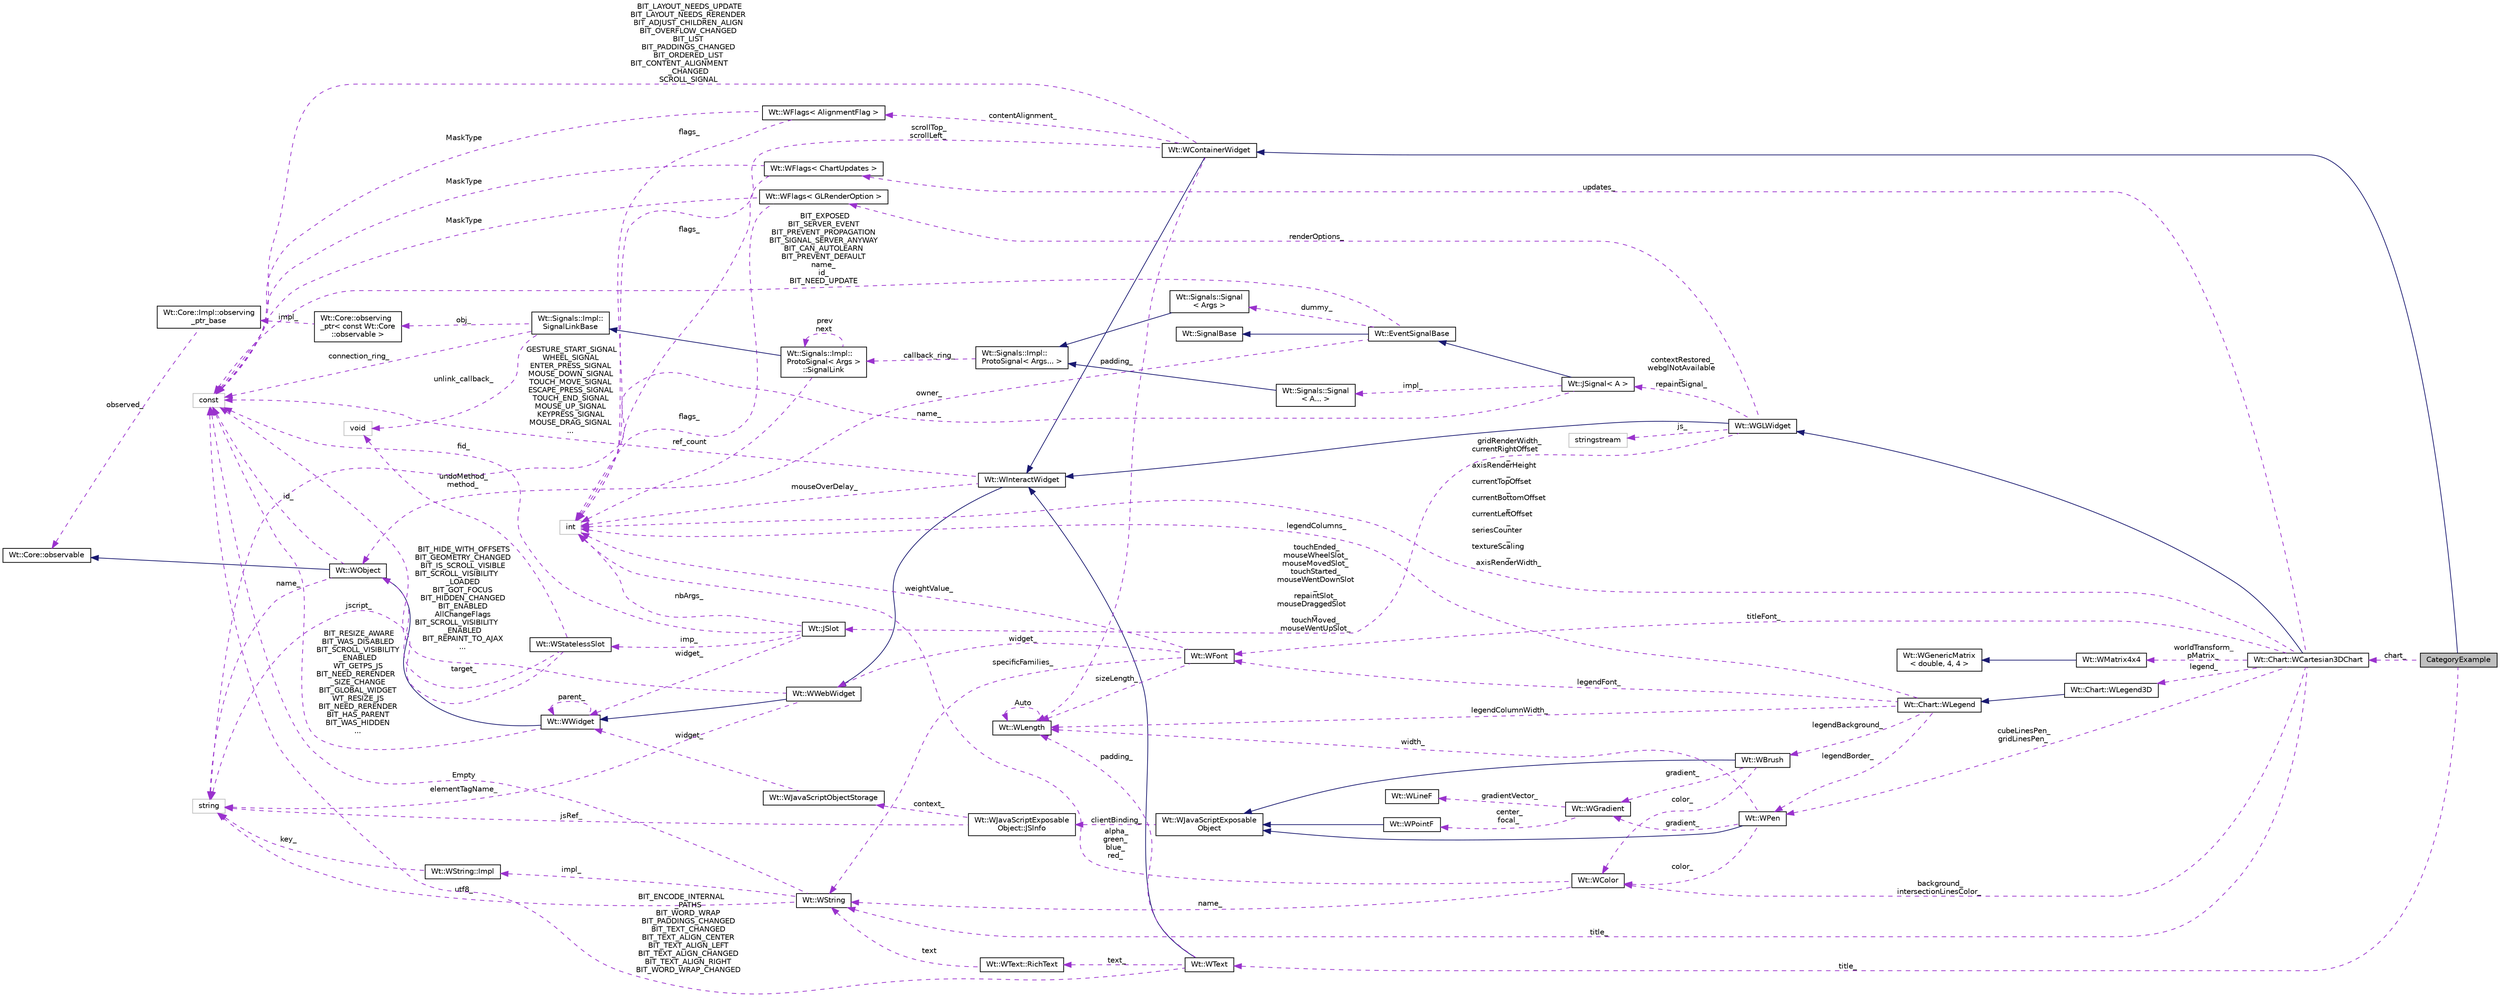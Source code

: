 digraph "CategoryExample"
{
 // LATEX_PDF_SIZE
  edge [fontname="Helvetica",fontsize="10",labelfontname="Helvetica",labelfontsize="10"];
  node [fontname="Helvetica",fontsize="10",shape=record];
  rankdir="LR";
  Node1 [label="CategoryExample",height=0.2,width=0.4,color="black", fillcolor="grey75", style="filled", fontcolor="black",tooltip="A Widget that demonstrates a category chart."];
  Node2 -> Node1 [dir="back",color="midnightblue",fontsize="10",style="solid",fontname="Helvetica"];
  Node2 [label="Wt::WContainerWidget",height=0.2,width=0.4,color="black", fillcolor="white", style="filled",URL="$classWt_1_1WContainerWidget.html",tooltip="A widget that holds and manages child widgets."];
  Node3 -> Node2 [dir="back",color="midnightblue",fontsize="10",style="solid",fontname="Helvetica"];
  Node3 [label="Wt::WInteractWidget",height=0.2,width=0.4,color="black", fillcolor="white", style="filled",URL="$classWt_1_1WInteractWidget.html",tooltip="An abstract widget that can receive user-interface interaction."];
  Node4 -> Node3 [dir="back",color="midnightblue",fontsize="10",style="solid",fontname="Helvetica"];
  Node4 [label="Wt::WWebWidget",height=0.2,width=0.4,color="black", fillcolor="white", style="filled",URL="$classWt_1_1WWebWidget.html",tooltip="A base class for widgets with an HTML counterpart."];
  Node5 -> Node4 [dir="back",color="midnightblue",fontsize="10",style="solid",fontname="Helvetica"];
  Node5 [label="Wt::WWidget",height=0.2,width=0.4,color="black", fillcolor="white", style="filled",URL="$classWt_1_1WWidget.html",tooltip="The abstract base class for a user-interface component."];
  Node6 -> Node5 [dir="back",color="midnightblue",fontsize="10",style="solid",fontname="Helvetica"];
  Node6 [label="Wt::WObject",height=0.2,width=0.4,color="black", fillcolor="white", style="filled",URL="$classWt_1_1WObject.html",tooltip="A base class for objects that participate in the signal/slot system."];
  Node7 -> Node6 [dir="back",color="midnightblue",fontsize="10",style="solid",fontname="Helvetica"];
  Node7 [label="Wt::Core::observable",height=0.2,width=0.4,color="black", fillcolor="white", style="filled",URL="$classWt_1_1Core_1_1observable.html",tooltip="A base class for objects whose life-time can be tracked."];
  Node8 -> Node6 [dir="back",color="darkorchid3",fontsize="10",style="dashed",label=" name_" ,fontname="Helvetica"];
  Node8 [label="string",height=0.2,width=0.4,color="grey75", fillcolor="white", style="filled",tooltip=" "];
  Node9 -> Node6 [dir="back",color="darkorchid3",fontsize="10",style="dashed",label=" id_" ,fontname="Helvetica"];
  Node9 [label="const",height=0.2,width=0.4,color="grey75", fillcolor="white", style="filled",tooltip=" "];
  Node5 -> Node5 [dir="back",color="darkorchid3",fontsize="10",style="dashed",label=" parent_" ,fontname="Helvetica"];
  Node9 -> Node5 [dir="back",color="darkorchid3",fontsize="10",style="dashed",label=" BIT_RESIZE_AWARE\nBIT_WAS_DISABLED\nBIT_SCROLL_VISIBILITY\l_ENABLED\nWT_GETPS_JS\nBIT_NEED_RERENDER\l_SIZE_CHANGE\nBIT_GLOBAL_WIDGET\nWT_RESIZE_JS\nBIT_NEED_RERENDER\nBIT_HAS_PARENT\nBIT_WAS_HIDDEN\n..." ,fontname="Helvetica"];
  Node8 -> Node4 [dir="back",color="darkorchid3",fontsize="10",style="dashed",label=" elementTagName_" ,fontname="Helvetica"];
  Node9 -> Node4 [dir="back",color="darkorchid3",fontsize="10",style="dashed",label=" BIT_HIDE_WITH_OFFSETS\nBIT_GEOMETRY_CHANGED\nBIT_IS_SCROLL_VISIBLE\nBIT_SCROLL_VISIBILITY\l_LOADED\nBIT_GOT_FOCUS\nBIT_HIDDEN_CHANGED\nBIT_ENABLED\nAllChangeFlags\nBIT_SCROLL_VISIBILITY\l_ENABLED\nBIT_REPAINT_TO_AJAX\n..." ,fontname="Helvetica"];
  Node10 -> Node3 [dir="back",color="darkorchid3",fontsize="10",style="dashed",label=" mouseOverDelay_" ,fontname="Helvetica"];
  Node10 [label="int",height=0.2,width=0.4,color="grey75", fillcolor="white", style="filled",tooltip=" "];
  Node9 -> Node3 [dir="back",color="darkorchid3",fontsize="10",style="dashed",label=" GESTURE_START_SIGNAL\nWHEEL_SIGNAL\nENTER_PRESS_SIGNAL\nMOUSE_DOWN_SIGNAL\nTOUCH_MOVE_SIGNAL\nESCAPE_PRESS_SIGNAL\nTOUCH_END_SIGNAL\nMOUSE_UP_SIGNAL\nKEYPRESS_SIGNAL\nMOUSE_DRAG_SIGNAL\n..." ,fontname="Helvetica"];
  Node10 -> Node2 [dir="back",color="darkorchid3",fontsize="10",style="dashed",label=" scrollTop_\nscrollLeft_" ,fontname="Helvetica"];
  Node11 -> Node2 [dir="back",color="darkorchid3",fontsize="10",style="dashed",label=" contentAlignment_" ,fontname="Helvetica"];
  Node11 [label="Wt::WFlags\< AlignmentFlag \>",height=0.2,width=0.4,color="black", fillcolor="white", style="filled",URL="$classWt_1_1WFlags.html",tooltip=" "];
  Node10 -> Node11 [dir="back",color="darkorchid3",fontsize="10",style="dashed",label=" flags_" ,fontname="Helvetica"];
  Node9 -> Node11 [dir="back",color="darkorchid3",fontsize="10",style="dashed",label=" MaskType" ,fontname="Helvetica"];
  Node12 -> Node2 [dir="back",color="darkorchid3",fontsize="10",style="dashed",label=" padding_" ,fontname="Helvetica"];
  Node12 [label="Wt::WLength",height=0.2,width=0.4,color="black", fillcolor="white", style="filled",URL="$classWt_1_1WLength.html",tooltip="A value class that describes a CSS length."];
  Node12 -> Node12 [dir="back",color="darkorchid3",fontsize="10",style="dashed",label=" Auto" ,fontname="Helvetica"];
  Node9 -> Node2 [dir="back",color="darkorchid3",fontsize="10",style="dashed",label=" BIT_LAYOUT_NEEDS_UPDATE\nBIT_LAYOUT_NEEDS_RERENDER\nBIT_ADJUST_CHILDREN_ALIGN\nBIT_OVERFLOW_CHANGED\nBIT_LIST\nBIT_PADDINGS_CHANGED\nBIT_ORDERED_LIST\nBIT_CONTENT_ALIGNMENT\l_CHANGED\nSCROLL_SIGNAL" ,fontname="Helvetica"];
  Node13 -> Node1 [dir="back",color="darkorchid3",fontsize="10",style="dashed",label=" chart_" ,fontname="Helvetica"];
  Node13 [label="Wt::Chart::WCartesian3DChart",height=0.2,width=0.4,color="black", fillcolor="white", style="filled",URL="$classWt_1_1Chart_1_1WCartesian3DChart.html",tooltip="A 3D Cartesian chart."];
  Node14 -> Node13 [dir="back",color="midnightblue",fontsize="10",style="solid",fontname="Helvetica"];
  Node14 [label="Wt::WGLWidget",height=0.2,width=0.4,color="black", fillcolor="white", style="filled",URL="$classWt_1_1WGLWidget.html",tooltip="GL support class."];
  Node3 -> Node14 [dir="back",color="midnightblue",fontsize="10",style="solid",fontname="Helvetica"];
  Node15 -> Node14 [dir="back",color="darkorchid3",fontsize="10",style="dashed",label=" touchEnded_\nmouseWheelSlot_\nmouseMovedSlot_\ntouchStarted_\nmouseWentDownSlot\l_\nrepaintSlot_\nmouseDraggedSlot\l_\ntouchMoved_\nmouseWentUpSlot_" ,fontname="Helvetica"];
  Node15 [label="Wt::JSlot",height=0.2,width=0.4,color="black", fillcolor="white", style="filled",URL="$classWt_1_1JSlot.html",tooltip="A slot that is only implemented in client side JavaScript code."];
  Node16 -> Node15 [dir="back",color="darkorchid3",fontsize="10",style="dashed",label=" imp_" ,fontname="Helvetica"];
  Node16 [label="Wt::WStatelessSlot",height=0.2,width=0.4,color="black", fillcolor="white", style="filled",URL="$classWt_1_1WStatelessSlot.html",tooltip=" "];
  Node6 -> Node16 [dir="back",color="darkorchid3",fontsize="10",style="dashed",label=" target_" ,fontname="Helvetica"];
  Node17 -> Node16 [dir="back",color="darkorchid3",fontsize="10",style="dashed",label=" undoMethod_\nmethod_" ,fontname="Helvetica"];
  Node17 [label="void",height=0.2,width=0.4,color="grey75", fillcolor="white", style="filled",tooltip=" "];
  Node8 -> Node16 [dir="back",color="darkorchid3",fontsize="10",style="dashed",label=" jscript_" ,fontname="Helvetica"];
  Node10 -> Node15 [dir="back",color="darkorchid3",fontsize="10",style="dashed",label=" nbArgs_" ,fontname="Helvetica"];
  Node5 -> Node15 [dir="back",color="darkorchid3",fontsize="10",style="dashed",label=" widget_" ,fontname="Helvetica"];
  Node9 -> Node15 [dir="back",color="darkorchid3",fontsize="10",style="dashed",label=" fid_" ,fontname="Helvetica"];
  Node18 -> Node14 [dir="back",color="darkorchid3",fontsize="10",style="dashed",label=" contextRestored_\nwebglNotAvailable\l_\nrepaintSignal_" ,fontname="Helvetica"];
  Node18 [label="Wt::JSignal\< A \>",height=0.2,width=0.4,color="black", fillcolor="white", style="filled",URL="$classWt_1_1JSignal.html",tooltip="A signal to relay JavaScript to C++ calls."];
  Node19 -> Node18 [dir="back",color="midnightblue",fontsize="10",style="solid",fontname="Helvetica"];
  Node19 [label="Wt::EventSignalBase",height=0.2,width=0.4,color="black", fillcolor="white", style="filled",URL="$classWt_1_1EventSignalBase.html",tooltip="Abstract base class of an event signal."];
  Node20 -> Node19 [dir="back",color="midnightblue",fontsize="10",style="solid",fontname="Helvetica"];
  Node20 [label="Wt::SignalBase",height=0.2,width=0.4,color="black", fillcolor="white", style="filled",URL="$classWt_1_1SignalBase.html",tooltip="Abstract base class of a signal."];
  Node6 -> Node19 [dir="back",color="darkorchid3",fontsize="10",style="dashed",label=" owner_" ,fontname="Helvetica"];
  Node21 -> Node19 [dir="back",color="darkorchid3",fontsize="10",style="dashed",label=" dummy_" ,fontname="Helvetica"];
  Node21 [label="Wt::Signals::Signal\l\< Args \>",height=0.2,width=0.4,color="black", fillcolor="white", style="filled",URL="$structWt_1_1Signals_1_1Signal.html",tooltip=" "];
  Node22 -> Node21 [dir="back",color="midnightblue",fontsize="10",style="solid",fontname="Helvetica"];
  Node22 [label="Wt::Signals::Impl::\lProtoSignal\< Args... \>",height=0.2,width=0.4,color="black", fillcolor="white", style="filled",URL="$classWt_1_1Signals_1_1Impl_1_1ProtoSignal.html",tooltip=" "];
  Node23 -> Node22 [dir="back",color="darkorchid3",fontsize="10",style="dashed",label=" callback_ring_" ,fontname="Helvetica"];
  Node23 [label="Wt::Signals::Impl::\lProtoSignal\< Args \>\l::SignalLink",height=0.2,width=0.4,color="black", fillcolor="white", style="filled",URL="$structWt_1_1Signals_1_1Impl_1_1ProtoSignal_1_1SignalLink.html",tooltip=" "];
  Node24 -> Node23 [dir="back",color="midnightblue",fontsize="10",style="solid",fontname="Helvetica"];
  Node24 [label="Wt::Signals::Impl::\lSignalLinkBase",height=0.2,width=0.4,color="black", fillcolor="white", style="filled",URL="$classWt_1_1Signals_1_1Impl_1_1SignalLinkBase.html",tooltip=" "];
  Node17 -> Node24 [dir="back",color="darkorchid3",fontsize="10",style="dashed",label=" unlink_callback_" ,fontname="Helvetica"];
  Node25 -> Node24 [dir="back",color="darkorchid3",fontsize="10",style="dashed",label=" obj_" ,fontname="Helvetica"];
  Node25 [label="Wt::Core::observing\l_ptr\< const Wt::Core\l::observable \>",height=0.2,width=0.4,color="black", fillcolor="white", style="filled",URL="$classWt_1_1Core_1_1observing__ptr.html",tooltip=" "];
  Node26 -> Node25 [dir="back",color="darkorchid3",fontsize="10",style="dashed",label=" impl_" ,fontname="Helvetica"];
  Node26 [label="Wt::Core::Impl::observing\l_ptr_base",height=0.2,width=0.4,color="black", fillcolor="white", style="filled",URL="$structWt_1_1Core_1_1Impl_1_1observing__ptr__base.html",tooltip=" "];
  Node7 -> Node26 [dir="back",color="darkorchid3",fontsize="10",style="dashed",label=" observed_" ,fontname="Helvetica"];
  Node9 -> Node24 [dir="back",color="darkorchid3",fontsize="10",style="dashed",label=" connection_ring_" ,fontname="Helvetica"];
  Node10 -> Node23 [dir="back",color="darkorchid3",fontsize="10",style="dashed",label=" ref_count" ,fontname="Helvetica"];
  Node23 -> Node23 [dir="back",color="darkorchid3",fontsize="10",style="dashed",label=" prev\nnext" ,fontname="Helvetica"];
  Node9 -> Node19 [dir="back",color="darkorchid3",fontsize="10",style="dashed",label=" BIT_EXPOSED\nBIT_SERVER_EVENT\nBIT_PREVENT_PROPAGATION\nBIT_SIGNAL_SERVER_ANYWAY\nBIT_CAN_AUTOLEARN\nBIT_PREVENT_DEFAULT\nname_\nid_\nBIT_NEED_UPDATE" ,fontname="Helvetica"];
  Node8 -> Node18 [dir="back",color="darkorchid3",fontsize="10",style="dashed",label=" name_" ,fontname="Helvetica"];
  Node27 -> Node18 [dir="back",color="darkorchid3",fontsize="10",style="dashed",label=" impl_" ,fontname="Helvetica"];
  Node27 [label="Wt::Signals::Signal\l\< A... \>",height=0.2,width=0.4,color="black", fillcolor="white", style="filled",URL="$structWt_1_1Signals_1_1Signal.html",tooltip=" "];
  Node22 -> Node27 [dir="back",color="midnightblue",fontsize="10",style="solid",fontname="Helvetica"];
  Node28 -> Node14 [dir="back",color="darkorchid3",fontsize="10",style="dashed",label=" renderOptions_" ,fontname="Helvetica"];
  Node28 [label="Wt::WFlags\< GLRenderOption \>",height=0.2,width=0.4,color="black", fillcolor="white", style="filled",URL="$classWt_1_1WFlags.html",tooltip=" "];
  Node10 -> Node28 [dir="back",color="darkorchid3",fontsize="10",style="dashed",label=" flags_" ,fontname="Helvetica"];
  Node9 -> Node28 [dir="back",color="darkorchid3",fontsize="10",style="dashed",label=" MaskType" ,fontname="Helvetica"];
  Node29 -> Node14 [dir="back",color="darkorchid3",fontsize="10",style="dashed",label=" js_" ,fontname="Helvetica"];
  Node29 [label="stringstream",height=0.2,width=0.4,color="grey75", fillcolor="white", style="filled",tooltip=" "];
  Node30 -> Node13 [dir="back",color="darkorchid3",fontsize="10",style="dashed",label=" worldTransform_\npMatrix_" ,fontname="Helvetica"];
  Node30 [label="Wt::WMatrix4x4",height=0.2,width=0.4,color="black", fillcolor="white", style="filled",URL="$classWt_1_1WMatrix4x4.html",tooltip="A value class that describes a 3D affine transformation matrix."];
  Node31 -> Node30 [dir="back",color="midnightblue",fontsize="10",style="solid",fontname="Helvetica"];
  Node31 [label="Wt::WGenericMatrix\l\< double, 4, 4 \>",height=0.2,width=0.4,color="black", fillcolor="white", style="filled",URL="$classWt_1_1WGenericMatrix.html",tooltip=" "];
  Node32 -> Node13 [dir="back",color="darkorchid3",fontsize="10",style="dashed",label=" background_\nintersectionLinesColor_" ,fontname="Helvetica"];
  Node32 [label="Wt::WColor",height=0.2,width=0.4,color="black", fillcolor="white", style="filled",URL="$classWt_1_1WColor.html",tooltip="A value class that defines a color."];
  Node33 -> Node32 [dir="back",color="darkorchid3",fontsize="10",style="dashed",label=" name_" ,fontname="Helvetica"];
  Node33 [label="Wt::WString",height=0.2,width=0.4,color="black", fillcolor="white", style="filled",URL="$classWt_1_1WString.html",tooltip="A value class which describes a locale-aware unicode string."];
  Node34 -> Node33 [dir="back",color="darkorchid3",fontsize="10",style="dashed",label=" impl_" ,fontname="Helvetica"];
  Node34 [label="Wt::WString::Impl",height=0.2,width=0.4,color="black", fillcolor="white", style="filled",URL="$structWt_1_1WString_1_1Impl.html",tooltip=" "];
  Node8 -> Node34 [dir="back",color="darkorchid3",fontsize="10",style="dashed",label=" key_" ,fontname="Helvetica"];
  Node8 -> Node33 [dir="back",color="darkorchid3",fontsize="10",style="dashed",label=" utf8_" ,fontname="Helvetica"];
  Node9 -> Node33 [dir="back",color="darkorchid3",fontsize="10",style="dashed",label=" Empty" ,fontname="Helvetica"];
  Node10 -> Node32 [dir="back",color="darkorchid3",fontsize="10",style="dashed",label=" alpha_\ngreen_\nblue_\nred_" ,fontname="Helvetica"];
  Node33 -> Node13 [dir="back",color="darkorchid3",fontsize="10",style="dashed",label=" title_" ,fontname="Helvetica"];
  Node35 -> Node13 [dir="back",color="darkorchid3",fontsize="10",style="dashed",label=" updates_" ,fontname="Helvetica"];
  Node35 [label="Wt::WFlags\< ChartUpdates \>",height=0.2,width=0.4,color="black", fillcolor="white", style="filled",URL="$classWt_1_1WFlags.html",tooltip=" "];
  Node10 -> Node35 [dir="back",color="darkorchid3",fontsize="10",style="dashed",label=" flags_" ,fontname="Helvetica"];
  Node9 -> Node35 [dir="back",color="darkorchid3",fontsize="10",style="dashed",label=" MaskType" ,fontname="Helvetica"];
  Node10 -> Node13 [dir="back",color="darkorchid3",fontsize="10",style="dashed",label=" gridRenderWidth_\ncurrentRightOffset\l_\naxisRenderHeight\l_\ncurrentTopOffset\l_\ncurrentBottomOffset\l_\ncurrentLeftOffset\l_\nseriesCounter\l_\ntextureScaling\l_\naxisRenderWidth_" ,fontname="Helvetica"];
  Node36 -> Node13 [dir="back",color="darkorchid3",fontsize="10",style="dashed",label=" cubeLinesPen_\ngridLinesPen_" ,fontname="Helvetica"];
  Node36 [label="Wt::WPen",height=0.2,width=0.4,color="black", fillcolor="white", style="filled",URL="$classWt_1_1WPen.html",tooltip="A value class that defines the style for pen strokes."];
  Node37 -> Node36 [dir="back",color="midnightblue",fontsize="10",style="solid",fontname="Helvetica"];
  Node37 [label="Wt::WJavaScriptExposable\lObject",height=0.2,width=0.4,color="black", fillcolor="white", style="filled",URL="$classWt_1_1WJavaScriptExposableObject.html",tooltip="A JavaScript exposable object."];
  Node38 -> Node37 [dir="back",color="darkorchid3",fontsize="10",style="dashed",label=" clientBinding_" ,fontname="Helvetica"];
  Node38 [label="Wt::WJavaScriptExposable\lObject::JSInfo",height=0.2,width=0.4,color="black", fillcolor="white", style="filled",URL="$structWt_1_1WJavaScriptExposableObject_1_1JSInfo.html",tooltip=" "];
  Node8 -> Node38 [dir="back",color="darkorchid3",fontsize="10",style="dashed",label=" jsRef_" ,fontname="Helvetica"];
  Node39 -> Node38 [dir="back",color="darkorchid3",fontsize="10",style="dashed",label=" context_" ,fontname="Helvetica"];
  Node39 [label="Wt::WJavaScriptObjectStorage",height=0.2,width=0.4,color="black", fillcolor="white", style="filled",URL="$classWt_1_1WJavaScriptObjectStorage.html",tooltip=" "];
  Node5 -> Node39 [dir="back",color="darkorchid3",fontsize="10",style="dashed",label=" widget_" ,fontname="Helvetica"];
  Node32 -> Node36 [dir="back",color="darkorchid3",fontsize="10",style="dashed",label=" color_" ,fontname="Helvetica"];
  Node40 -> Node36 [dir="back",color="darkorchid3",fontsize="10",style="dashed",label=" gradient_" ,fontname="Helvetica"];
  Node40 [label="Wt::WGradient",height=0.2,width=0.4,color="black", fillcolor="white", style="filled",URL="$classWt_1_1WGradient.html",tooltip="A linear or radial gradient."];
  Node41 -> Node40 [dir="back",color="darkorchid3",fontsize="10",style="dashed",label=" center_\nfocal_" ,fontname="Helvetica"];
  Node41 [label="Wt::WPointF",height=0.2,width=0.4,color="black", fillcolor="white", style="filled",URL="$classWt_1_1WPointF.html",tooltip="A value class that defines a 2D point."];
  Node37 -> Node41 [dir="back",color="midnightblue",fontsize="10",style="solid",fontname="Helvetica"];
  Node42 -> Node40 [dir="back",color="darkorchid3",fontsize="10",style="dashed",label=" gradientVector_" ,fontname="Helvetica"];
  Node42 [label="Wt::WLineF",height=0.2,width=0.4,color="black", fillcolor="white", style="filled",URL="$classWt_1_1WLineF.html",tooltip="Utility class that defines a single line."];
  Node12 -> Node36 [dir="back",color="darkorchid3",fontsize="10",style="dashed",label=" width_" ,fontname="Helvetica"];
  Node43 -> Node13 [dir="back",color="darkorchid3",fontsize="10",style="dashed",label=" legend_" ,fontname="Helvetica"];
  Node43 [label="Wt::Chart::WLegend3D",height=0.2,width=0.4,color="black", fillcolor="white", style="filled",URL="$classWt_1_1Chart_1_1WLegend3D.html",tooltip=" "];
  Node44 -> Node43 [dir="back",color="midnightblue",fontsize="10",style="solid",fontname="Helvetica"];
  Node44 [label="Wt::Chart::WLegend",height=0.2,width=0.4,color="black", fillcolor="white", style="filled",URL="$classWt_1_1Chart_1_1WLegend.html",tooltip=" "];
  Node45 -> Node44 [dir="back",color="darkorchid3",fontsize="10",style="dashed",label=" legendBackground_" ,fontname="Helvetica"];
  Node45 [label="Wt::WBrush",height=0.2,width=0.4,color="black", fillcolor="white", style="filled",URL="$classWt_1_1WBrush.html",tooltip="A value class that defines the style for filling a path."];
  Node37 -> Node45 [dir="back",color="midnightblue",fontsize="10",style="solid",fontname="Helvetica"];
  Node32 -> Node45 [dir="back",color="darkorchid3",fontsize="10",style="dashed",label=" color_" ,fontname="Helvetica"];
  Node40 -> Node45 [dir="back",color="darkorchid3",fontsize="10",style="dashed",label=" gradient_" ,fontname="Helvetica"];
  Node36 -> Node44 [dir="back",color="darkorchid3",fontsize="10",style="dashed",label=" legendBorder_" ,fontname="Helvetica"];
  Node10 -> Node44 [dir="back",color="darkorchid3",fontsize="10",style="dashed",label=" legendColumns_" ,fontname="Helvetica"];
  Node46 -> Node44 [dir="back",color="darkorchid3",fontsize="10",style="dashed",label=" legendFont_" ,fontname="Helvetica"];
  Node46 [label="Wt::WFont",height=0.2,width=0.4,color="black", fillcolor="white", style="filled",URL="$classWt_1_1WFont.html",tooltip="A value class that describes a font."];
  Node33 -> Node46 [dir="back",color="darkorchid3",fontsize="10",style="dashed",label=" specificFamilies_" ,fontname="Helvetica"];
  Node10 -> Node46 [dir="back",color="darkorchid3",fontsize="10",style="dashed",label=" weightValue_" ,fontname="Helvetica"];
  Node4 -> Node46 [dir="back",color="darkorchid3",fontsize="10",style="dashed",label=" widget_" ,fontname="Helvetica"];
  Node12 -> Node46 [dir="back",color="darkorchid3",fontsize="10",style="dashed",label=" sizeLength_" ,fontname="Helvetica"];
  Node12 -> Node44 [dir="back",color="darkorchid3",fontsize="10",style="dashed",label=" legendColumnWidth_" ,fontname="Helvetica"];
  Node46 -> Node13 [dir="back",color="darkorchid3",fontsize="10",style="dashed",label=" titleFont_" ,fontname="Helvetica"];
  Node47 -> Node1 [dir="back",color="darkorchid3",fontsize="10",style="dashed",label=" title_" ,fontname="Helvetica"];
  Node47 [label="Wt::WText",height=0.2,width=0.4,color="black", fillcolor="white", style="filled",URL="$classWt_1_1WText.html",tooltip="A widget that renders (XHTML) text."];
  Node3 -> Node47 [dir="back",color="midnightblue",fontsize="10",style="solid",fontname="Helvetica"];
  Node48 -> Node47 [dir="back",color="darkorchid3",fontsize="10",style="dashed",label=" text_" ,fontname="Helvetica"];
  Node48 [label="Wt::WText::RichText",height=0.2,width=0.4,color="black", fillcolor="white", style="filled",URL="$structWt_1_1WText_1_1RichText.html",tooltip=" "];
  Node33 -> Node48 [dir="back",color="darkorchid3",fontsize="10",style="dashed",label=" text" ,fontname="Helvetica"];
  Node12 -> Node47 [dir="back",color="darkorchid3",fontsize="10",style="dashed",label=" padding_" ,fontname="Helvetica"];
  Node9 -> Node47 [dir="back",color="darkorchid3",fontsize="10",style="dashed",label=" BIT_ENCODE_INTERNAL\l_PATHS\nBIT_WORD_WRAP\nBIT_PADDINGS_CHANGED\nBIT_TEXT_CHANGED\nBIT_TEXT_ALIGN_CENTER\nBIT_TEXT_ALIGN_LEFT\nBIT_TEXT_ALIGN_CHANGED\nBIT_TEXT_ALIGN_RIGHT\nBIT_WORD_WRAP_CHANGED" ,fontname="Helvetica"];
}
